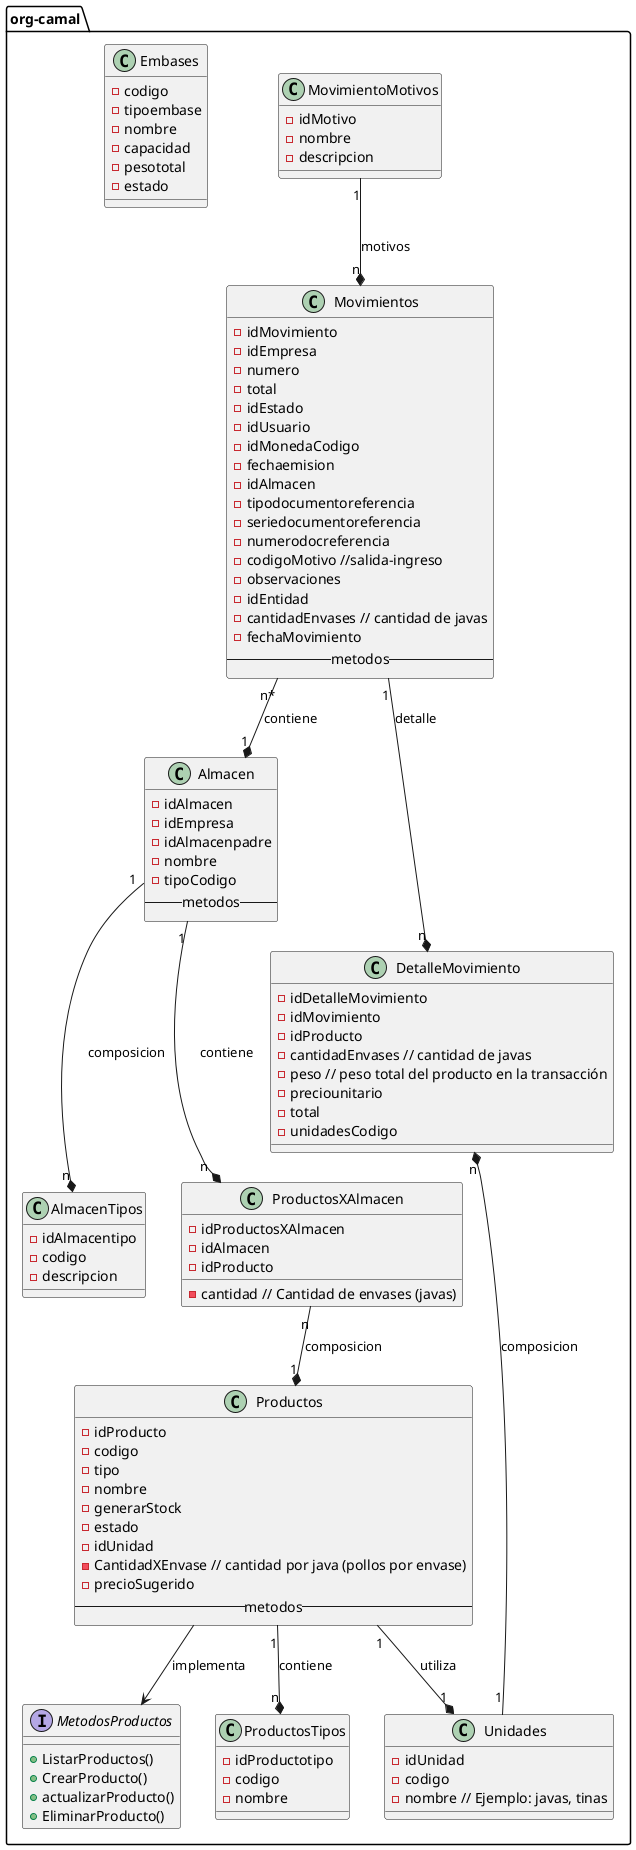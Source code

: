 @startuml

package "org-camal" {

    interface MetodosProductos {
        + ListarProductos()
        + CrearProducto()
        + actualizarProducto()
        + EliminarProducto()
    }

    class ProductosTipos {
        - idProductotipo
        - codigo
        - nombre
    }

    class Unidades {
        - idUnidad
        - codigo
        - nombre // Ejemplo: javas, tinas
    }

    class Almacen {
        - idAlmacen
        - idEmpresa
        - idAlmacenpadre
        - nombre
        - tipoCodigo
        -- metodos --
    }

    class AlmacenTipos {
        - idAlmacentipo
        - codigo
        - descripcion
    }

    class ProductosXAlmacen {
        - idProductosXAlmacen
        - idAlmacen
        - idProducto
        - cantidad // Cantidad de envases (javas)
    }

    class Movimientos {
        - idMovimiento
        - idEmpresa
        - numero
        - total
        - idEstado
        - idUsuario
        - idMonedaCodigo
        - fechaemision
        - idAlmacen
        - tipodocumentoreferencia
        - seriedocumentoreferencia
        - numerodocreferencia
        - codigoMotivo //salida-ingreso
        - observaciones
        - idEntidad
        - cantidadEnvases // cantidad de javas
        - fechaMovimiento
        -- metodos --
    }
    class MovimientoMotivos {
        - idMotivo
        - nombre
        - descripcion
    }

    class DetalleMovimiento {
        - idDetalleMovimiento
        - idMovimiento
        - idProducto
        - cantidadEnvases // cantidad de javas
        - peso // peso total del producto en la transacción
        - preciounitario
        - total
        - unidadesCodigo
    }
    class Embases {
        - codigo
        - tipoembase
        - nombre
        - capacidad
        - pesototal
        -estado
    }
    class Productos {
            - idProducto
            - codigo
            - tipo
            - nombre
            - generarStock
            - estado
            - idUnidad
            - CantidadXEnvase // cantidad por java (pollos por envase)
            - precioSugerido
            -- metodos --
        }

    Productos --> MetodosProductos : implementa
    Productos "1" --* "1" Unidades : utiliza
    Productos "1" --* "n" ProductosTipos : contiene
    Almacen "1" --* "n" AlmacenTipos : composicion
    Almacen "1" --* "n" ProductosXAlmacen : contiene
    ProductosXAlmacen "n" --* "1" Productos : composicion
    Movimientos "n*" --* "1" Almacen : contiene
    Movimientos "1" --* "n" DetalleMovimiento : detalle
    MovimientoMotivos "1" --* "n" Movimientos : motivos
    DetalleMovimiento "n" *-- "1" Unidades : composicion

}
@enduml
